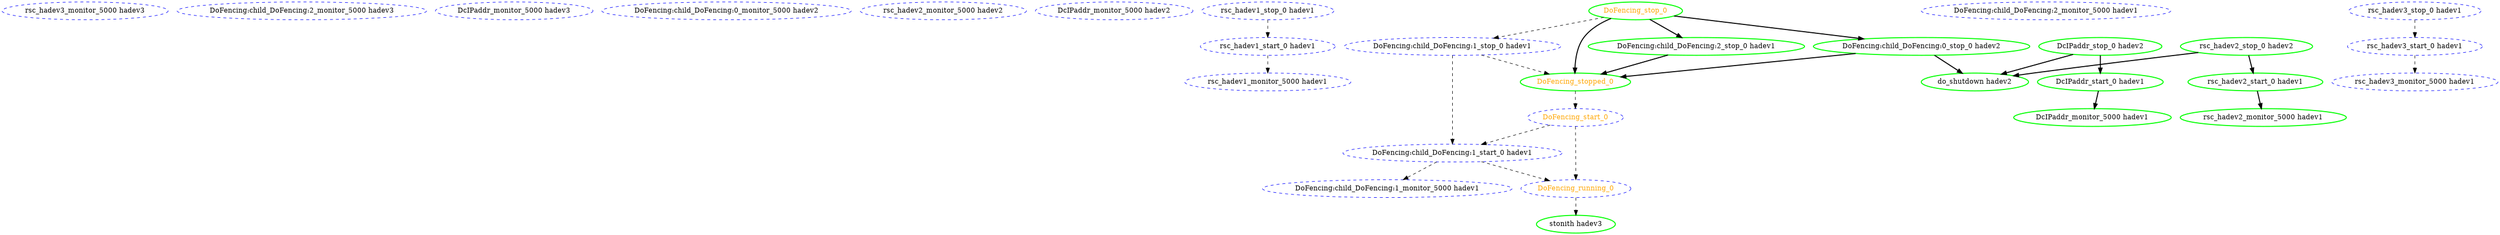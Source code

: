 digraph "g" {
	size = "30,30"
"rsc_hadev3_monitor_5000 hadev3" [ style="dashed" color="blue" fontcolor="black" ]
"DoFencing:child_DoFencing:2_monitor_5000 hadev3" [ style="dashed" color="blue" fontcolor="black" ]
"DcIPaddr_monitor_5000 hadev3" [ style="dashed" color="blue" fontcolor="black" ]
"DoFencing:child_DoFencing:0_monitor_5000 hadev2" [ style="dashed" color="blue" fontcolor="black" ]
"rsc_hadev2_monitor_5000 hadev2" [ style="dashed" color="blue" fontcolor="black" ]
"DcIPaddr_monitor_5000 hadev2" [ style="dashed" color="blue" fontcolor="black" ]
"rsc_hadev1_monitor_5000 hadev1" [ style="dashed" color="blue" fontcolor="black" ]
"DoFencing:child_DoFencing:1_monitor_5000 hadev1" [ style="dashed" color="blue" fontcolor="black" ]
"DoFencing:child_DoFencing:2_monitor_5000 hadev1" [ style="dashed" color="blue" fontcolor="black" ]
"rsc_hadev3_monitor_5000 hadev1" [ style="dashed" color="blue" fontcolor="black" ]
"DcIPaddr_stop_0 hadev2" [ style=bold color="green" fontcolor="black" ]
"DcIPaddr_start_0 hadev1" [ style=bold color="green" fontcolor="black" ]
"DcIPaddr_monitor_5000 hadev1" [ style=bold color="green" fontcolor="black" ]
"rsc_hadev3_stop_0 hadev1" [ style="dashed" color="blue" fontcolor="black" ]
"rsc_hadev3_start_0 hadev1" [ style="dashed" color="blue" fontcolor="black" ]
"rsc_hadev2_stop_0 hadev2" [ style=bold color="green" fontcolor="black" ]
"rsc_hadev2_start_0 hadev1" [ style=bold color="green" fontcolor="black" ]
"rsc_hadev2_monitor_5000 hadev1" [ style=bold color="green" fontcolor="black" ]
"rsc_hadev1_stop_0 hadev1" [ style="dashed" color="blue" fontcolor="black" ]
"rsc_hadev1_start_0 hadev1" [ style="dashed" color="blue" fontcolor="black" ]
"DoFencing:child_DoFencing:0_stop_0 hadev2" [ style=bold color="green" fontcolor="black" ]
"DoFencing:child_DoFencing:1_stop_0 hadev1" [ style="dashed" color="blue" fontcolor="black" ]
"DoFencing:child_DoFencing:1_start_0 hadev1" [ style="dashed" color="blue" fontcolor="black" ]
"DoFencing:child_DoFencing:2_stop_0 hadev1" [ style=bold color="green" fontcolor="black" ]
"DoFencing_start_0" [ style="dashed" color="blue" fontcolor="orange" ]
"DoFencing_running_0" [ style="dashed" color="blue" fontcolor="orange" ]
"DoFencing_stop_0" [ style=bold color="green" fontcolor="orange" ]
"DoFencing_stopped_0" [ style=bold color="green" fontcolor="orange" ]
"stonith hadev3" [ style=bold color="green" fontcolor="black" ]
"do_shutdown hadev2" [ style=bold color="green" fontcolor="black" ]
"rsc_hadev1_start_0 hadev1" -> "rsc_hadev1_monitor_5000 hadev1" [ style = dashed]
"DoFencing:child_DoFencing:1_start_0 hadev1" -> "DoFencing:child_DoFencing:1_monitor_5000 hadev1" [ style = dashed]
"rsc_hadev3_start_0 hadev1" -> "rsc_hadev3_monitor_5000 hadev1" [ style = dashed]
"DcIPaddr_stop_0 hadev2" -> "DcIPaddr_start_0 hadev1" [ style = bold]
"DcIPaddr_start_0 hadev1" -> "DcIPaddr_monitor_5000 hadev1" [ style = bold]
"rsc_hadev3_stop_0 hadev1" -> "rsc_hadev3_start_0 hadev1" [ style = dashed]
"rsc_hadev2_stop_0 hadev2" -> "rsc_hadev2_start_0 hadev1" [ style = bold]
"rsc_hadev2_start_0 hadev1" -> "rsc_hadev2_monitor_5000 hadev1" [ style = bold]
"rsc_hadev1_stop_0 hadev1" -> "rsc_hadev1_start_0 hadev1" [ style = dashed]
"DoFencing_stop_0" -> "DoFencing:child_DoFencing:0_stop_0 hadev2" [ style = bold]
"DoFencing_stop_0" -> "DoFencing:child_DoFencing:1_stop_0 hadev1" [ style = dashed]
"DoFencing:child_DoFencing:1_stop_0 hadev1" -> "DoFencing:child_DoFencing:1_start_0 hadev1" [ style = dashed]
"DoFencing_start_0" -> "DoFencing:child_DoFencing:1_start_0 hadev1" [ style = dashed]
"DoFencing_stop_0" -> "DoFencing:child_DoFencing:2_stop_0 hadev1" [ style = bold]
"DoFencing_stopped_0" -> "DoFencing_start_0" [ style = dashed]
"DoFencing_start_0" -> "DoFencing_running_0" [ style = dashed]
"DoFencing:child_DoFencing:1_start_0 hadev1" -> "DoFencing_running_0" [ style = dashed]
"DoFencing:child_DoFencing:0_stop_0 hadev2" -> "DoFencing_stopped_0" [ style = bold]
"DoFencing:child_DoFencing:1_stop_0 hadev1" -> "DoFencing_stopped_0" [ style = dashed]
"DoFencing:child_DoFencing:2_stop_0 hadev1" -> "DoFencing_stopped_0" [ style = bold]
"DoFencing_stop_0" -> "DoFencing_stopped_0" [ style = bold]
"DoFencing_running_0" -> "stonith hadev3" [ style = dashed]
"DcIPaddr_stop_0 hadev2" -> "do_shutdown hadev2" [ style = bold]
"rsc_hadev2_stop_0 hadev2" -> "do_shutdown hadev2" [ style = bold]
"DoFencing:child_DoFencing:0_stop_0 hadev2" -> "do_shutdown hadev2" [ style = bold]
}
